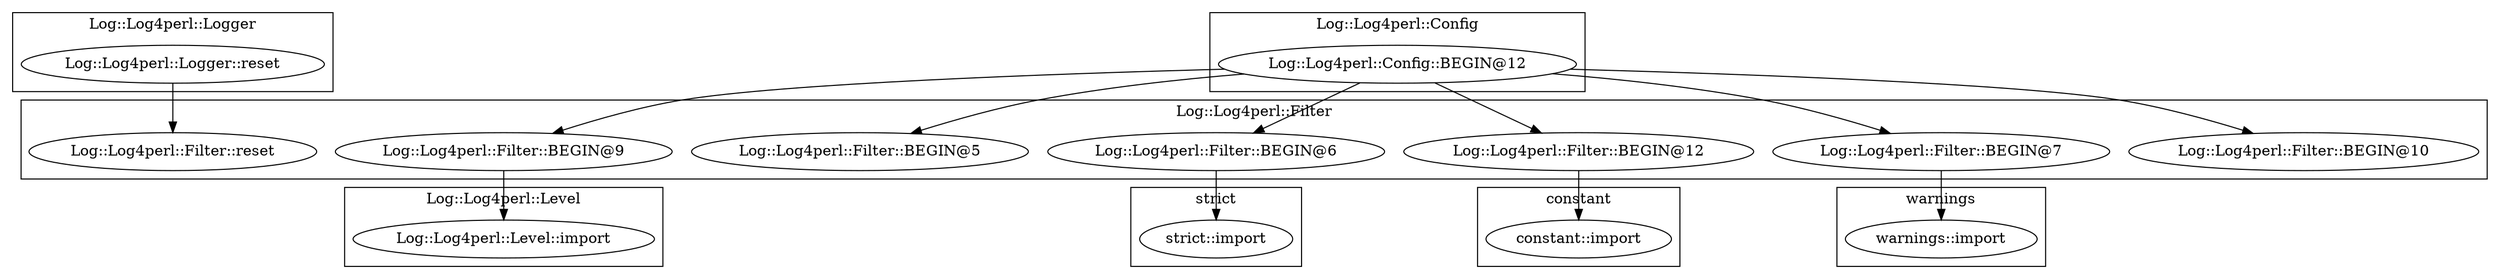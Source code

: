 digraph {
graph [overlap=false]
subgraph cluster_warnings {
	label="warnings";
	"warnings::import";
}
subgraph cluster_Log_Log4perl_Logger {
	label="Log::Log4perl::Logger";
	"Log::Log4perl::Logger::reset";
}
subgraph cluster_Log_Log4perl_Filter {
	label="Log::Log4perl::Filter";
	"Log::Log4perl::Filter::BEGIN@9";
	"Log::Log4perl::Filter::BEGIN@6";
	"Log::Log4perl::Filter::BEGIN@12";
	"Log::Log4perl::Filter::BEGIN@5";
	"Log::Log4perl::Filter::BEGIN@7";
	"Log::Log4perl::Filter::BEGIN@10";
	"Log::Log4perl::Filter::reset";
}
subgraph cluster_strict {
	label="strict";
	"strict::import";
}
subgraph cluster_constant {
	label="constant";
	"constant::import";
}
subgraph cluster_Log_Log4perl_Level {
	label="Log::Log4perl::Level";
	"Log::Log4perl::Level::import";
}
subgraph cluster_Log_Log4perl_Config {
	label="Log::Log4perl::Config";
	"Log::Log4perl::Config::BEGIN@12";
}
"Log::Log4perl::Config::BEGIN@12" -> "Log::Log4perl::Filter::BEGIN@5";
"Log::Log4perl::Config::BEGIN@12" -> "Log::Log4perl::Filter::BEGIN@9";
"Log::Log4perl::Logger::reset" -> "Log::Log4perl::Filter::reset";
"Log::Log4perl::Config::BEGIN@12" -> "Log::Log4perl::Filter::BEGIN@12";
"Log::Log4perl::Filter::BEGIN@9" -> "Log::Log4perl::Level::import";
"Log::Log4perl::Filter::BEGIN@12" -> "constant::import";
"Log::Log4perl::Filter::BEGIN@7" -> "warnings::import";
"Log::Log4perl::Config::BEGIN@12" -> "Log::Log4perl::Filter::BEGIN@6";
"Log::Log4perl::Filter::BEGIN@6" -> "strict::import";
"Log::Log4perl::Config::BEGIN@12" -> "Log::Log4perl::Filter::BEGIN@10";
"Log::Log4perl::Config::BEGIN@12" -> "Log::Log4perl::Filter::BEGIN@7";
}
